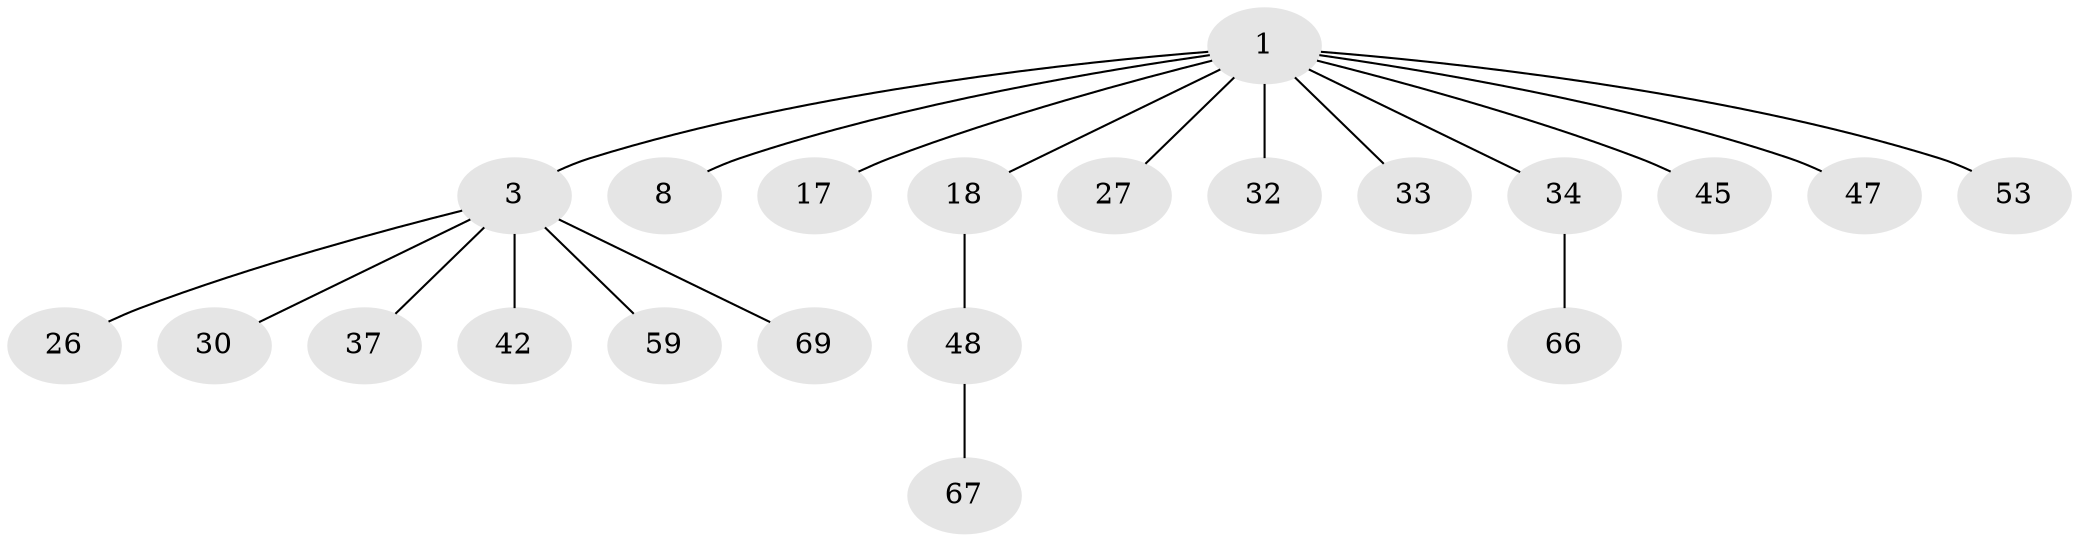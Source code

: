 // original degree distribution, {6: 0.04285714285714286, 4: 0.05714285714285714, 5: 0.02857142857142857, 2: 0.2714285714285714, 1: 0.5, 3: 0.1}
// Generated by graph-tools (version 1.1) at 2025/19/03/04/25 18:19:08]
// undirected, 21 vertices, 20 edges
graph export_dot {
graph [start="1"]
  node [color=gray90,style=filled];
  1 [super="+2+4+22+7+11+6"];
  3 [super="+40+12+63+5"];
  8 [super="+41+50+13+28+44"];
  17;
  18 [super="+43+51"];
  26;
  27 [super="+57+38"];
  30;
  32 [super="+56"];
  33;
  34 [super="+49"];
  37;
  42 [super="+62"];
  45 [super="+52"];
  47;
  48 [super="+64"];
  53 [super="+55"];
  59;
  66;
  67;
  69;
  1 -- 8;
  1 -- 18;
  1 -- 3;
  1 -- 34;
  1 -- 32;
  1 -- 33;
  1 -- 53;
  1 -- 45;
  1 -- 47;
  1 -- 27;
  1 -- 17;
  3 -- 42;
  3 -- 69;
  3 -- 37;
  3 -- 26;
  3 -- 59;
  3 -- 30;
  18 -- 48;
  34 -- 66;
  48 -- 67;
}
